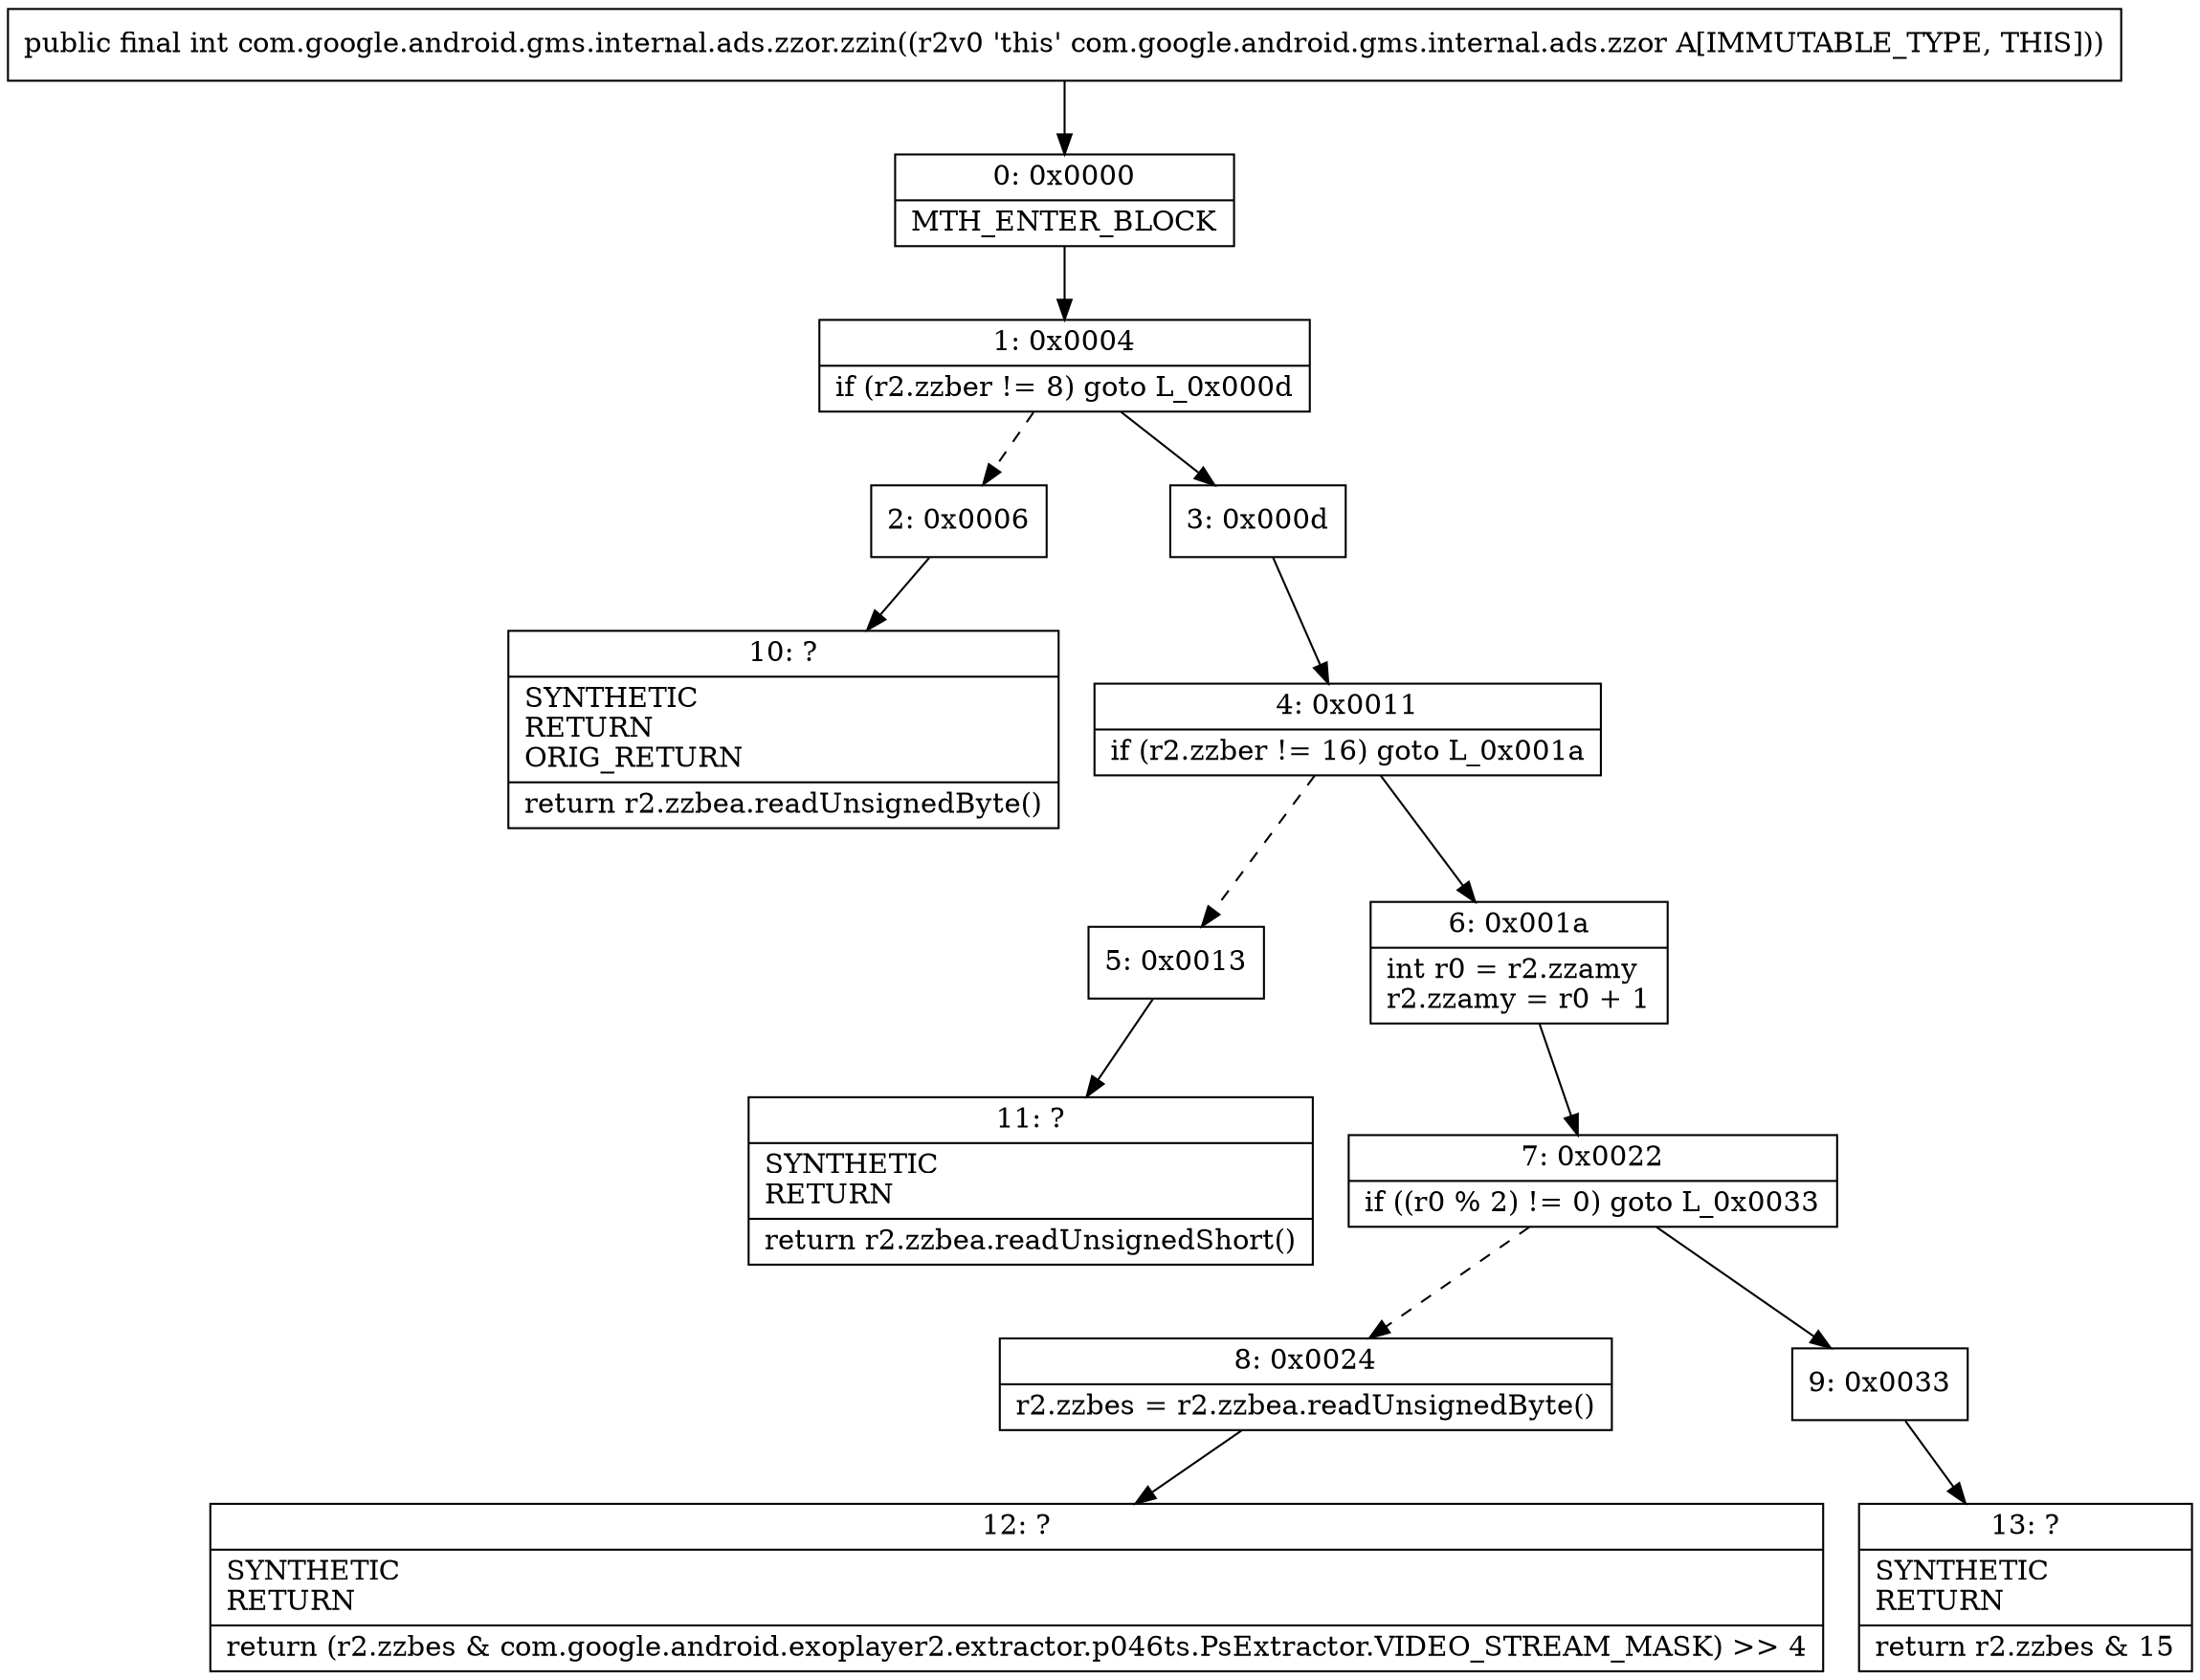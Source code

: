 digraph "CFG forcom.google.android.gms.internal.ads.zzor.zzin()I" {
Node_0 [shape=record,label="{0\:\ 0x0000|MTH_ENTER_BLOCK\l}"];
Node_1 [shape=record,label="{1\:\ 0x0004|if (r2.zzber != 8) goto L_0x000d\l}"];
Node_2 [shape=record,label="{2\:\ 0x0006}"];
Node_3 [shape=record,label="{3\:\ 0x000d}"];
Node_4 [shape=record,label="{4\:\ 0x0011|if (r2.zzber != 16) goto L_0x001a\l}"];
Node_5 [shape=record,label="{5\:\ 0x0013}"];
Node_6 [shape=record,label="{6\:\ 0x001a|int r0 = r2.zzamy\lr2.zzamy = r0 + 1\l}"];
Node_7 [shape=record,label="{7\:\ 0x0022|if ((r0 % 2) != 0) goto L_0x0033\l}"];
Node_8 [shape=record,label="{8\:\ 0x0024|r2.zzbes = r2.zzbea.readUnsignedByte()\l}"];
Node_9 [shape=record,label="{9\:\ 0x0033}"];
Node_10 [shape=record,label="{10\:\ ?|SYNTHETIC\lRETURN\lORIG_RETURN\l|return r2.zzbea.readUnsignedByte()\l}"];
Node_11 [shape=record,label="{11\:\ ?|SYNTHETIC\lRETURN\l|return r2.zzbea.readUnsignedShort()\l}"];
Node_12 [shape=record,label="{12\:\ ?|SYNTHETIC\lRETURN\l|return (r2.zzbes & com.google.android.exoplayer2.extractor.p046ts.PsExtractor.VIDEO_STREAM_MASK) \>\> 4\l}"];
Node_13 [shape=record,label="{13\:\ ?|SYNTHETIC\lRETURN\l|return r2.zzbes & 15\l}"];
MethodNode[shape=record,label="{public final int com.google.android.gms.internal.ads.zzor.zzin((r2v0 'this' com.google.android.gms.internal.ads.zzor A[IMMUTABLE_TYPE, THIS])) }"];
MethodNode -> Node_0;
Node_0 -> Node_1;
Node_1 -> Node_2[style=dashed];
Node_1 -> Node_3;
Node_2 -> Node_10;
Node_3 -> Node_4;
Node_4 -> Node_5[style=dashed];
Node_4 -> Node_6;
Node_5 -> Node_11;
Node_6 -> Node_7;
Node_7 -> Node_8[style=dashed];
Node_7 -> Node_9;
Node_8 -> Node_12;
Node_9 -> Node_13;
}

